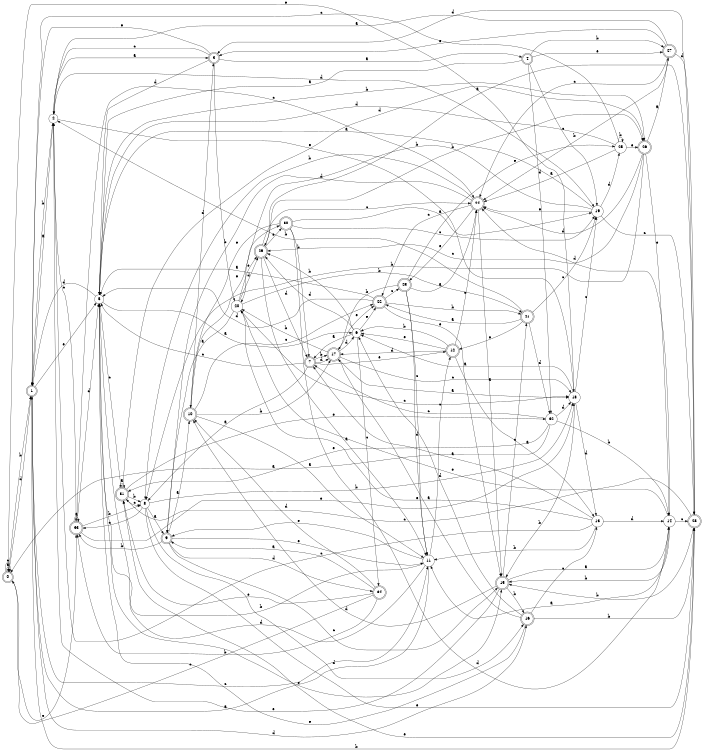 digraph n28_8 {
__start0 [label="" shape="none"];

rankdir=LR;
size="8,5";

s0 [style="rounded,filled", color="black", fillcolor="white" shape="doublecircle", label="0"];
s1 [style="rounded,filled", color="black", fillcolor="white" shape="doublecircle", label="1"];
s2 [style="filled", color="black", fillcolor="white" shape="circle", label="2"];
s3 [style="rounded,filled", color="black", fillcolor="white" shape="doublecircle", label="3"];
s4 [style="rounded,filled", color="black", fillcolor="white" shape="doublecircle", label="4"];
s5 [style="filled", color="black", fillcolor="white" shape="circle", label="5"];
s6 [style="filled", color="black", fillcolor="white" shape="circle", label="6"];
s7 [style="rounded,filled", color="black", fillcolor="white" shape="doublecircle", label="7"];
s8 [style="filled", color="black", fillcolor="white" shape="circle", label="8"];
s9 [style="rounded,filled", color="black", fillcolor="white" shape="doublecircle", label="9"];
s10 [style="rounded,filled", color="black", fillcolor="white" shape="doublecircle", label="10"];
s11 [style="filled", color="black", fillcolor="white" shape="circle", label="11"];
s12 [style="rounded,filled", color="black", fillcolor="white" shape="doublecircle", label="12"];
s13 [style="filled", color="black", fillcolor="white" shape="circle", label="13"];
s14 [style="filled", color="black", fillcolor="white" shape="circle", label="14"];
s15 [style="rounded,filled", color="black", fillcolor="white" shape="doublecircle", label="15"];
s16 [style="rounded,filled", color="black", fillcolor="white" shape="doublecircle", label="16"];
s17 [style="rounded,filled", color="black", fillcolor="white" shape="doublecircle", label="17"];
s18 [style="filled", color="black", fillcolor="white" shape="circle", label="18"];
s19 [style="filled", color="black", fillcolor="white" shape="circle", label="19"];
s20 [style="filled", color="black", fillcolor="white" shape="circle", label="20"];
s21 [style="rounded,filled", color="black", fillcolor="white" shape="doublecircle", label="21"];
s22 [style="rounded,filled", color="black", fillcolor="white" shape="doublecircle", label="22"];
s23 [style="rounded,filled", color="black", fillcolor="white" shape="doublecircle", label="23"];
s24 [style="rounded,filled", color="black", fillcolor="white" shape="doublecircle", label="24"];
s25 [style="filled", color="black", fillcolor="white" shape="circle", label="25"];
s26 [style="rounded,filled", color="black", fillcolor="white" shape="doublecircle", label="26"];
s27 [style="rounded,filled", color="black", fillcolor="white" shape="doublecircle", label="27"];
s28 [style="rounded,filled", color="black", fillcolor="white" shape="doublecircle", label="28"];
s29 [style="rounded,filled", color="black", fillcolor="white" shape="doublecircle", label="29"];
s30 [style="rounded,filled", color="black", fillcolor="white" shape="doublecircle", label="30"];
s31 [style="rounded,filled", color="black", fillcolor="white" shape="doublecircle", label="31"];
s32 [style="filled", color="black", fillcolor="white" shape="circle", label="32"];
s33 [style="rounded,filled", color="black", fillcolor="white" shape="doublecircle", label="33"];
s34 [style="rounded,filled", color="black", fillcolor="white" shape="doublecircle", label="34"];
s0 -> s0 [label="a"];
s0 -> s1 [label="b"];
s0 -> s0 [label="c"];
s0 -> s1 [label="d"];
s0 -> s33 [label="e"];
s1 -> s2 [label="a"];
s1 -> s28 [label="b"];
s1 -> s11 [label="c"];
s1 -> s16 [label="d"];
s1 -> s5 [label="e"];
s2 -> s3 [label="a"];
s2 -> s1 [label="b"];
s2 -> s33 [label="c"];
s2 -> s19 [label="d"];
s2 -> s18 [label="e"];
s3 -> s4 [label="a"];
s3 -> s20 [label="b"];
s3 -> s2 [label="c"];
s3 -> s5 [label="d"];
s3 -> s1 [label="e"];
s4 -> s5 [label="a"];
s4 -> s27 [label="b"];
s4 -> s19 [label="c"];
s4 -> s32 [label="d"];
s4 -> s27 [label="e"];
s5 -> s6 [label="a"];
s5 -> s26 [label="b"];
s5 -> s31 [label="c"];
s5 -> s1 [label="d"];
s5 -> s15 [label="e"];
s6 -> s7 [label="a"];
s6 -> s29 [label="b"];
s6 -> s34 [label="c"];
s6 -> s29 [label="d"];
s6 -> s22 [label="e"];
s7 -> s8 [label="a"];
s7 -> s17 [label="b"];
s7 -> s5 [label="c"];
s7 -> s17 [label="d"];
s7 -> s12 [label="e"];
s8 -> s9 [label="a"];
s8 -> s18 [label="b"];
s8 -> s33 [label="c"];
s8 -> s16 [label="d"];
s8 -> s28 [label="e"];
s9 -> s10 [label="a"];
s9 -> s33 [label="b"];
s9 -> s15 [label="c"];
s9 -> s34 [label="d"];
s9 -> s11 [label="e"];
s10 -> s11 [label="a"];
s10 -> s17 [label="b"];
s10 -> s22 [label="c"];
s10 -> s3 [label="d"];
s10 -> s30 [label="e"];
s11 -> s1 [label="a"];
s11 -> s5 [label="b"];
s11 -> s12 [label="c"];
s11 -> s5 [label="d"];
s11 -> s9 [label="e"];
s12 -> s13 [label="a"];
s12 -> s6 [label="b"];
s12 -> s24 [label="c"];
s12 -> s17 [label="d"];
s12 -> s6 [label="e"];
s13 -> s7 [label="a"];
s13 -> s11 [label="b"];
s13 -> s2 [label="c"];
s13 -> s14 [label="d"];
s13 -> s20 [label="e"];
s14 -> s11 [label="a"];
s14 -> s15 [label="b"];
s14 -> s28 [label="c"];
s14 -> s24 [label="d"];
s14 -> s20 [label="e"];
s15 -> s14 [label="a"];
s15 -> s16 [label="b"];
s15 -> s21 [label="c"];
s15 -> s10 [label="d"];
s15 -> s2 [label="e"];
s16 -> s17 [label="a"];
s16 -> s28 [label="b"];
s16 -> s13 [label="c"];
s16 -> s6 [label="d"];
s16 -> s5 [label="e"];
s17 -> s18 [label="a"];
s17 -> s20 [label="b"];
s17 -> s18 [label="c"];
s17 -> s6 [label="d"];
s17 -> s22 [label="e"];
s18 -> s6 [label="a"];
s18 -> s15 [label="b"];
s18 -> s19 [label="c"];
s18 -> s13 [label="d"];
s18 -> s0 [label="e"];
s19 -> s5 [label="a"];
s19 -> s20 [label="b"];
s19 -> s28 [label="c"];
s19 -> s25 [label="d"];
s19 -> s24 [label="e"];
s20 -> s9 [label="a"];
s20 -> s21 [label="b"];
s20 -> s18 [label="c"];
s20 -> s29 [label="d"];
s20 -> s29 [label="e"];
s21 -> s22 [label="a"];
s21 -> s2 [label="b"];
s21 -> s19 [label="c"];
s21 -> s32 [label="d"];
s21 -> s12 [label="e"];
s22 -> s5 [label="a"];
s22 -> s21 [label="b"];
s22 -> s23 [label="c"];
s22 -> s5 [label="d"];
s22 -> s15 [label="e"];
s23 -> s24 [label="a"];
s23 -> s17 [label="b"];
s23 -> s11 [label="c"];
s23 -> s11 [label="d"];
s23 -> s25 [label="e"];
s24 -> s15 [label="a"];
s24 -> s8 [label="b"];
s24 -> s22 [label="c"];
s24 -> s9 [label="d"];
s24 -> s23 [label="e"];
s25 -> s24 [label="a"];
s25 -> s25 [label="b"];
s25 -> s1 [label="c"];
s25 -> s5 [label="d"];
s25 -> s26 [label="e"];
s26 -> s27 [label="a"];
s26 -> s8 [label="b"];
s26 -> s29 [label="c"];
s26 -> s24 [label="d"];
s26 -> s14 [label="e"];
s27 -> s2 [label="a"];
s27 -> s24 [label="b"];
s27 -> s24 [label="c"];
s27 -> s28 [label="d"];
s27 -> s3 [label="e"];
s28 -> s29 [label="a"];
s28 -> s15 [label="b"];
s28 -> s31 [label="c"];
s28 -> s3 [label="d"];
s28 -> s31 [label="e"];
s29 -> s11 [label="a"];
s29 -> s26 [label="b"];
s29 -> s24 [label="c"];
s29 -> s7 [label="d"];
s29 -> s30 [label="e"];
s30 -> s19 [label="a"];
s30 -> s7 [label="b"];
s30 -> s19 [label="c"];
s30 -> s14 [label="d"];
s30 -> s10 [label="e"];
s31 -> s31 [label="a"];
s31 -> s8 [label="b"];
s31 -> s8 [label="c"];
s31 -> s26 [label="d"];
s31 -> s32 [label="e"];
s32 -> s0 [label="a"];
s32 -> s14 [label="b"];
s32 -> s7 [label="c"];
s32 -> s18 [label="d"];
s32 -> s31 [label="e"];
s33 -> s33 [label="a"];
s33 -> s8 [label="b"];
s33 -> s24 [label="c"];
s33 -> s5 [label="d"];
s33 -> s18 [label="e"];
s34 -> s9 [label="a"];
s34 -> s33 [label="b"];
s34 -> s0 [label="c"];
s34 -> s10 [label="d"];
s34 -> s31 [label="e"];

}